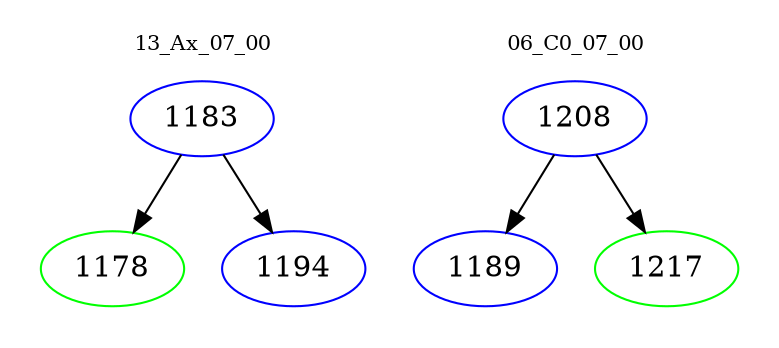 digraph{
subgraph cluster_0 {
color = white
label = "13_Ax_07_00";
fontsize=10;
T0_1183 [label="1183", color="blue"]
T0_1183 -> T0_1178 [color="black"]
T0_1178 [label="1178", color="green"]
T0_1183 -> T0_1194 [color="black"]
T0_1194 [label="1194", color="blue"]
}
subgraph cluster_1 {
color = white
label = "06_C0_07_00";
fontsize=10;
T1_1208 [label="1208", color="blue"]
T1_1208 -> T1_1189 [color="black"]
T1_1189 [label="1189", color="blue"]
T1_1208 -> T1_1217 [color="black"]
T1_1217 [label="1217", color="green"]
}
}
